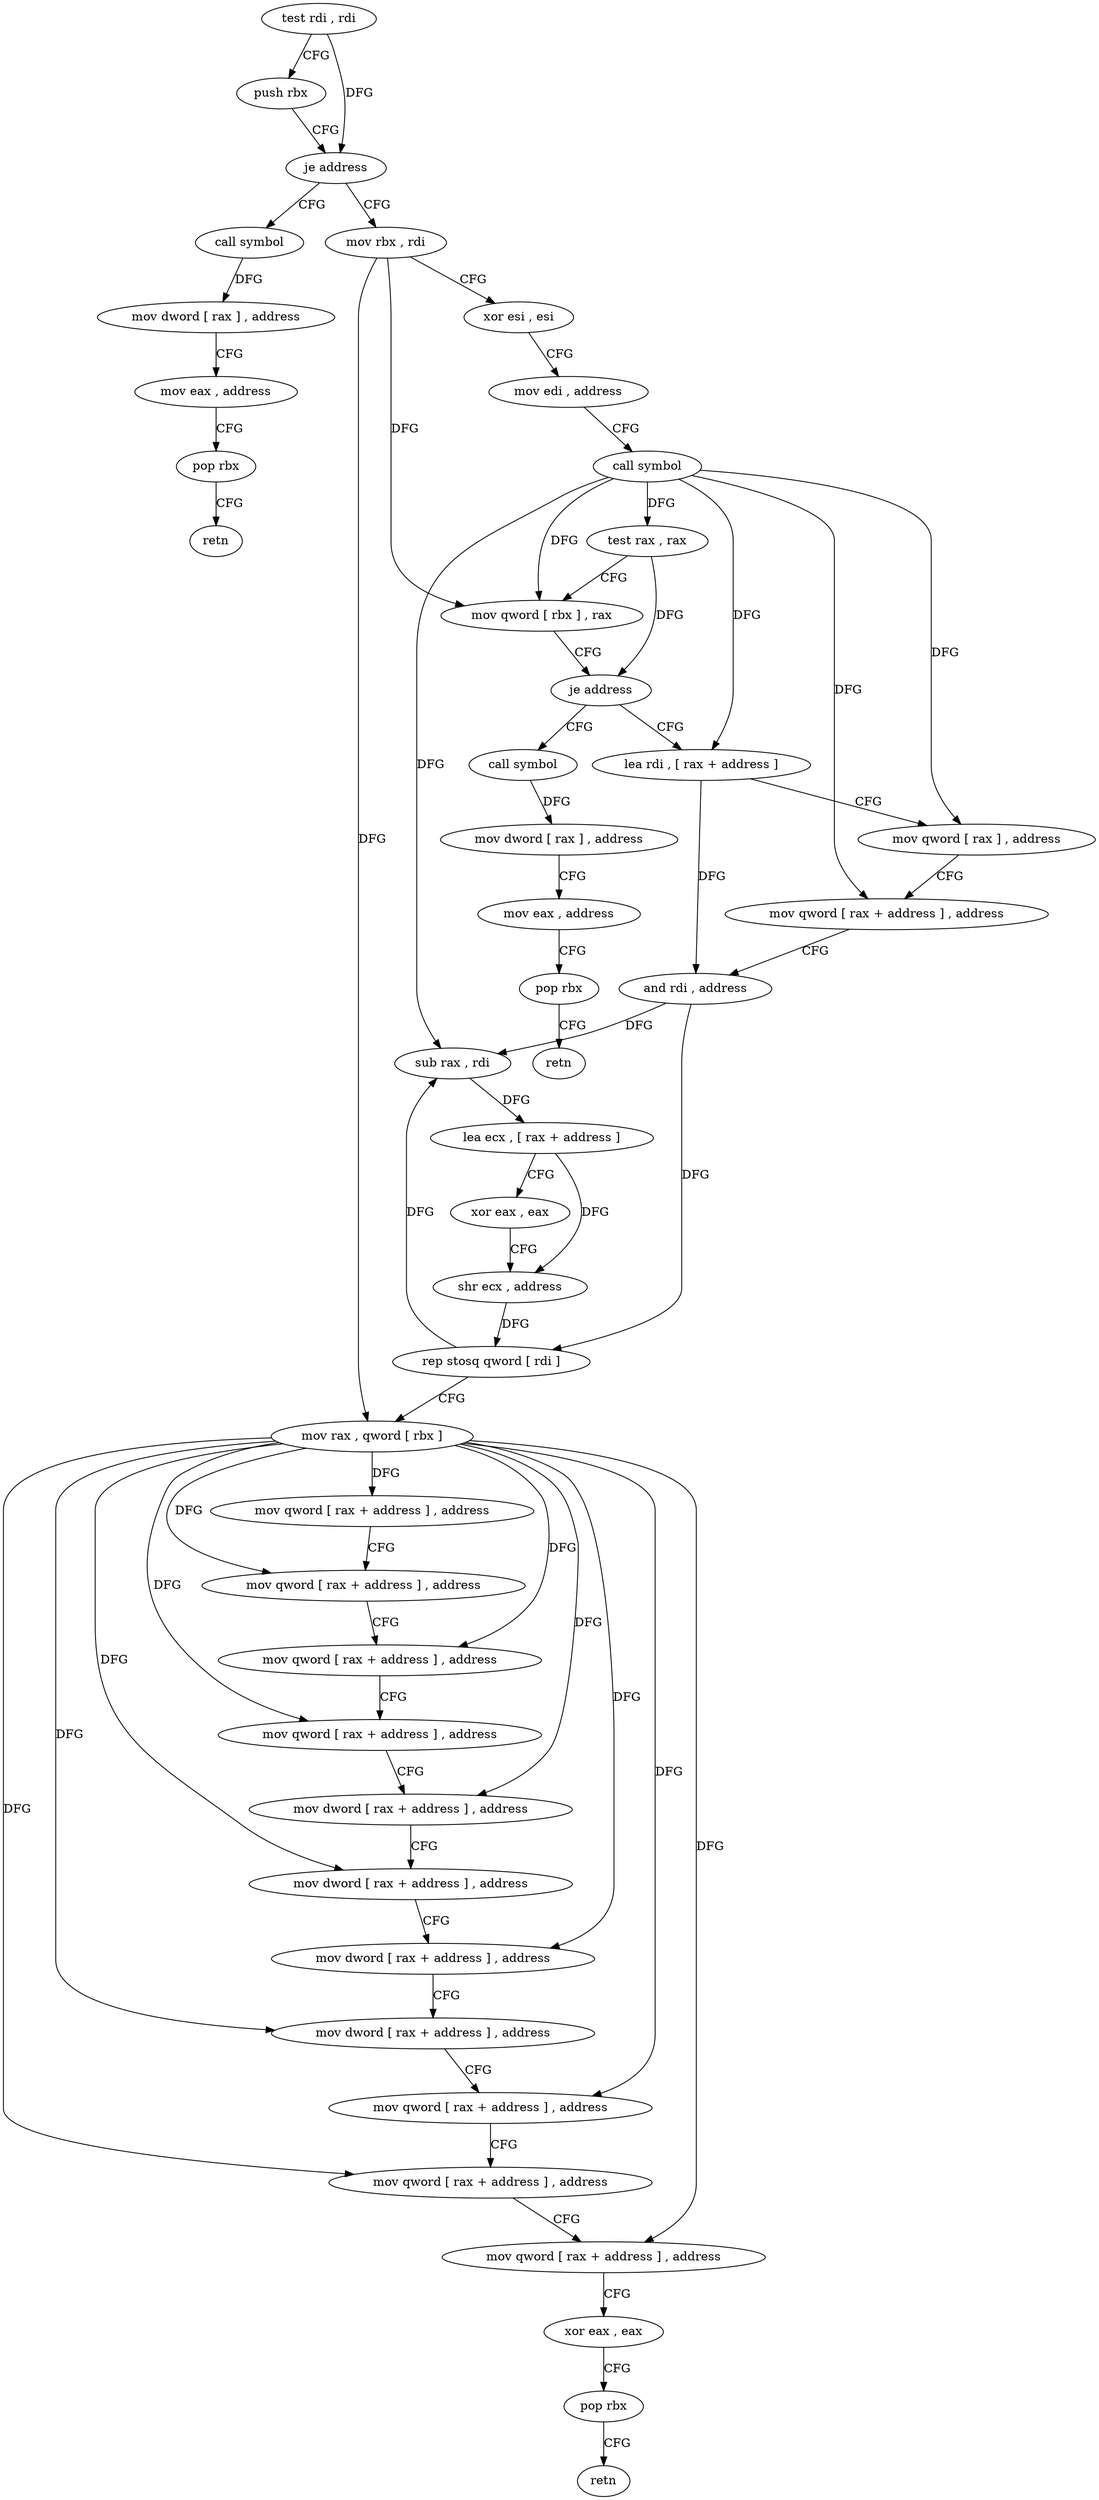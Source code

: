digraph "func" {
"127456" [label = "test rdi , rdi" ]
"127459" [label = "push rbx" ]
"127460" [label = "je address" ]
"127632" [label = "call symbol" ]
"127466" [label = "mov rbx , rdi" ]
"127637" [label = "mov dword [ rax ] , address" ]
"127643" [label = "mov eax , address" ]
"127648" [label = "pop rbx" ]
"127649" [label = "retn" ]
"127469" [label = "xor esi , esi" ]
"127471" [label = "mov edi , address" ]
"127476" [label = "call symbol" ]
"127481" [label = "test rax , rax" ]
"127484" [label = "mov qword [ rbx ] , rax" ]
"127487" [label = "je address" ]
"127656" [label = "call symbol" ]
"127493" [label = "lea rdi , [ rax + address ]" ]
"127661" [label = "mov dword [ rax ] , address" ]
"127667" [label = "mov eax , address" ]
"127672" [label = "pop rbx" ]
"127673" [label = "retn" ]
"127497" [label = "mov qword [ rax ] , address" ]
"127504" [label = "mov qword [ rax + address ] , address" ]
"127515" [label = "and rdi , address" ]
"127519" [label = "sub rax , rdi" ]
"127522" [label = "lea ecx , [ rax + address ]" ]
"127528" [label = "xor eax , eax" ]
"127530" [label = "shr ecx , address" ]
"127533" [label = "rep stosq qword [ rdi ]" ]
"127536" [label = "mov rax , qword [ rbx ]" ]
"127539" [label = "mov qword [ rax + address ] , address" ]
"127547" [label = "mov qword [ rax + address ] , address" ]
"127555" [label = "mov qword [ rax + address ] , address" ]
"127563" [label = "mov qword [ rax + address ] , address" ]
"127571" [label = "mov dword [ rax + address ] , address" ]
"127578" [label = "mov dword [ rax + address ] , address" ]
"127585" [label = "mov dword [ rax + address ] , address" ]
"127592" [label = "mov dword [ rax + address ] , address" ]
"127599" [label = "mov qword [ rax + address ] , address" ]
"127607" [label = "mov qword [ rax + address ] , address" ]
"127615" [label = "mov qword [ rax + address ] , address" ]
"127623" [label = "xor eax , eax" ]
"127625" [label = "pop rbx" ]
"127626" [label = "retn" ]
"127456" -> "127459" [ label = "CFG" ]
"127456" -> "127460" [ label = "DFG" ]
"127459" -> "127460" [ label = "CFG" ]
"127460" -> "127632" [ label = "CFG" ]
"127460" -> "127466" [ label = "CFG" ]
"127632" -> "127637" [ label = "DFG" ]
"127466" -> "127469" [ label = "CFG" ]
"127466" -> "127484" [ label = "DFG" ]
"127466" -> "127536" [ label = "DFG" ]
"127637" -> "127643" [ label = "CFG" ]
"127643" -> "127648" [ label = "CFG" ]
"127648" -> "127649" [ label = "CFG" ]
"127469" -> "127471" [ label = "CFG" ]
"127471" -> "127476" [ label = "CFG" ]
"127476" -> "127481" [ label = "DFG" ]
"127476" -> "127484" [ label = "DFG" ]
"127476" -> "127493" [ label = "DFG" ]
"127476" -> "127497" [ label = "DFG" ]
"127476" -> "127504" [ label = "DFG" ]
"127476" -> "127519" [ label = "DFG" ]
"127481" -> "127484" [ label = "CFG" ]
"127481" -> "127487" [ label = "DFG" ]
"127484" -> "127487" [ label = "CFG" ]
"127487" -> "127656" [ label = "CFG" ]
"127487" -> "127493" [ label = "CFG" ]
"127656" -> "127661" [ label = "DFG" ]
"127493" -> "127497" [ label = "CFG" ]
"127493" -> "127515" [ label = "DFG" ]
"127661" -> "127667" [ label = "CFG" ]
"127667" -> "127672" [ label = "CFG" ]
"127672" -> "127673" [ label = "CFG" ]
"127497" -> "127504" [ label = "CFG" ]
"127504" -> "127515" [ label = "CFG" ]
"127515" -> "127519" [ label = "DFG" ]
"127515" -> "127533" [ label = "DFG" ]
"127519" -> "127522" [ label = "DFG" ]
"127522" -> "127528" [ label = "CFG" ]
"127522" -> "127530" [ label = "DFG" ]
"127528" -> "127530" [ label = "CFG" ]
"127530" -> "127533" [ label = "DFG" ]
"127533" -> "127536" [ label = "CFG" ]
"127533" -> "127519" [ label = "DFG" ]
"127536" -> "127539" [ label = "DFG" ]
"127536" -> "127547" [ label = "DFG" ]
"127536" -> "127555" [ label = "DFG" ]
"127536" -> "127563" [ label = "DFG" ]
"127536" -> "127571" [ label = "DFG" ]
"127536" -> "127578" [ label = "DFG" ]
"127536" -> "127585" [ label = "DFG" ]
"127536" -> "127592" [ label = "DFG" ]
"127536" -> "127599" [ label = "DFG" ]
"127536" -> "127607" [ label = "DFG" ]
"127536" -> "127615" [ label = "DFG" ]
"127539" -> "127547" [ label = "CFG" ]
"127547" -> "127555" [ label = "CFG" ]
"127555" -> "127563" [ label = "CFG" ]
"127563" -> "127571" [ label = "CFG" ]
"127571" -> "127578" [ label = "CFG" ]
"127578" -> "127585" [ label = "CFG" ]
"127585" -> "127592" [ label = "CFG" ]
"127592" -> "127599" [ label = "CFG" ]
"127599" -> "127607" [ label = "CFG" ]
"127607" -> "127615" [ label = "CFG" ]
"127615" -> "127623" [ label = "CFG" ]
"127623" -> "127625" [ label = "CFG" ]
"127625" -> "127626" [ label = "CFG" ]
}

